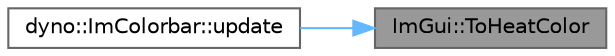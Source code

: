 digraph "ImGui::ToHeatColor"
{
 // LATEX_PDF_SIZE
  bgcolor="transparent";
  edge [fontname=Helvetica,fontsize=10,labelfontname=Helvetica,labelfontsize=10];
  node [fontname=Helvetica,fontsize=10,shape=box,height=0.2,width=0.4];
  rankdir="RL";
  Node1 [id="Node000001",label="ImGui::ToHeatColor",height=0.2,width=0.4,color="gray40", fillcolor="grey60", style="filled", fontcolor="black",tooltip=" "];
  Node1 -> Node2 [id="edge1_Node000001_Node000002",dir="back",color="steelblue1",style="solid",tooltip=" "];
  Node2 [id="Node000002",label="dyno::ImColorbar::update",height=0.2,width=0.4,color="grey40", fillcolor="white", style="filled",URL="$classdyno_1_1_im_colorbar.html#a799a496accebdf96daf8bbe0491ee4a4",tooltip=" "];
}
